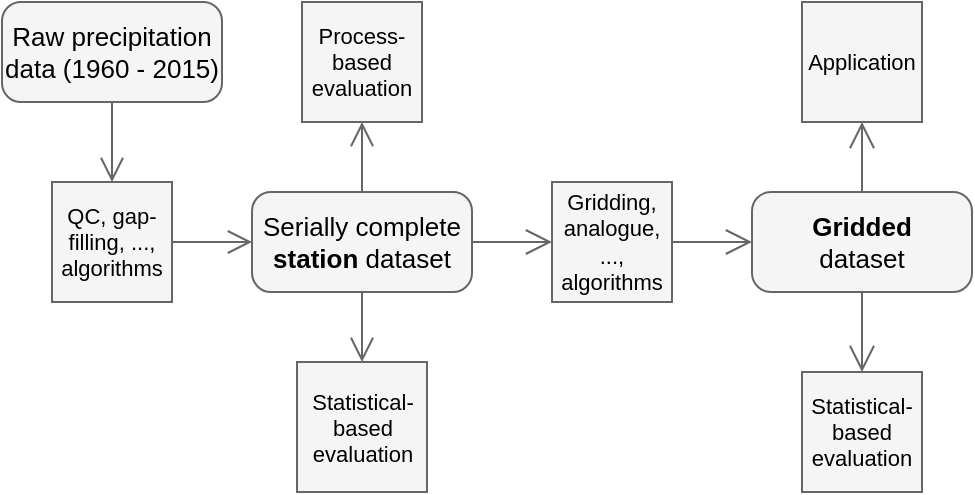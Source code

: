 <mxfile version="28.2.3">
  <diagram name="Page-1" id="iodKQMO5uXjkdH3vZC42">
    <mxGraphModel dx="1048" dy="603" grid="1" gridSize="10" guides="1" tooltips="1" connect="1" arrows="1" fold="1" page="1" pageScale="1" pageWidth="1200" pageHeight="400" math="0" shadow="0">
      <root>
        <mxCell id="0" />
        <mxCell id="1" parent="0" />
        <mxCell id="aUgIpS4Hvi0o-QrLZYzX-7" style="edgeStyle=orthogonalEdgeStyle;rounded=0;orthogonalLoop=1;jettySize=auto;html=1;fillColor=#f5f5f5;strokeColor=#666666;fontColor=#000000;endArrow=open;endFill=0;endSize=10;" parent="1" source="aUgIpS4Hvi0o-QrLZYzX-1" target="aUgIpS4Hvi0o-QrLZYzX-5" edge="1">
          <mxGeometry relative="1" as="geometry" />
        </mxCell>
        <mxCell id="aUgIpS4Hvi0o-QrLZYzX-1" value="Raw precipitation data (1960 - 2015)" style="rounded=1;whiteSpace=wrap;html=1;arcSize=19;fontSize=13;fillColor=#f5f5f5;fontColor=#000000;strokeColor=#666666;" parent="1" vertex="1">
          <mxGeometry x="75" y="80" width="110" height="50" as="geometry" />
        </mxCell>
        <mxCell id="aUgIpS4Hvi0o-QrLZYzX-12" style="edgeStyle=orthogonalEdgeStyle;rounded=0;orthogonalLoop=1;jettySize=auto;html=1;entryX=0.5;entryY=1;entryDx=0;entryDy=0;fillColor=#f5f5f5;strokeColor=#666666;fontColor=#000000;endArrow=open;endFill=0;endSize=10;" parent="1" source="aUgIpS4Hvi0o-QrLZYzX-3" target="aUgIpS4Hvi0o-QrLZYzX-11" edge="1">
          <mxGeometry relative="1" as="geometry" />
        </mxCell>
        <mxCell id="aUgIpS4Hvi0o-QrLZYzX-25" value="" style="edgeStyle=orthogonalEdgeStyle;rounded=0;orthogonalLoop=1;jettySize=auto;html=1;fillColor=#f5f5f5;strokeColor=#666666;endArrow=open;endFill=0;strokeWidth=1;endSize=11;" parent="1" source="aUgIpS4Hvi0o-QrLZYzX-3" target="aUgIpS4Hvi0o-QrLZYzX-19" edge="1">
          <mxGeometry relative="1" as="geometry" />
        </mxCell>
        <mxCell id="aUgIpS4Hvi0o-QrLZYzX-27" style="edgeStyle=orthogonalEdgeStyle;rounded=0;orthogonalLoop=1;jettySize=auto;html=1;entryX=0.5;entryY=0;entryDx=0;entryDy=0;fillColor=#f5f5f5;strokeColor=#666666;endArrow=open;endFill=0;endSize=10;" parent="1" source="aUgIpS4Hvi0o-QrLZYzX-3" target="aUgIpS4Hvi0o-QrLZYzX-10" edge="1">
          <mxGeometry relative="1" as="geometry" />
        </mxCell>
        <mxCell id="aUgIpS4Hvi0o-QrLZYzX-3" value="Serially complete &lt;b&gt;station&lt;/b&gt; dataset" style="rounded=1;whiteSpace=wrap;html=1;arcSize=19;fontSize=13;fillColor=#f5f5f5;fontColor=#000000;strokeColor=#666666;" parent="1" vertex="1">
          <mxGeometry x="200" y="175" width="110" height="50" as="geometry" />
        </mxCell>
        <mxCell id="aUgIpS4Hvi0o-QrLZYzX-8" style="edgeStyle=orthogonalEdgeStyle;rounded=0;orthogonalLoop=1;jettySize=auto;html=1;entryX=0;entryY=0.5;entryDx=0;entryDy=0;fillColor=#f5f5f5;strokeColor=#666666;fontColor=#000000;endArrow=open;endFill=0;endSize=10;" parent="1" source="aUgIpS4Hvi0o-QrLZYzX-5" target="aUgIpS4Hvi0o-QrLZYzX-3" edge="1">
          <mxGeometry relative="1" as="geometry" />
        </mxCell>
        <mxCell id="aUgIpS4Hvi0o-QrLZYzX-5" value="QC, gap-filling, ..., algorithms" style="whiteSpace=wrap;html=1;aspect=fixed;fontSize=11;fillColor=#f5f5f5;fontColor=#000000;strokeColor=#666666;" parent="1" vertex="1">
          <mxGeometry x="100" y="170" width="60" height="60" as="geometry" />
        </mxCell>
        <mxCell id="aUgIpS4Hvi0o-QrLZYzX-10" value="Statistical-based evaluation" style="whiteSpace=wrap;html=1;aspect=fixed;fontSize=11;fillColor=#f5f5f5;fontColor=#000000;strokeColor=#666666;" parent="1" vertex="1">
          <mxGeometry x="222.5" y="260" width="65" height="65" as="geometry" />
        </mxCell>
        <mxCell id="aUgIpS4Hvi0o-QrLZYzX-11" value="Process-based evaluation" style="whiteSpace=wrap;html=1;aspect=fixed;fontSize=11;fillColor=#f5f5f5;fontColor=#000000;strokeColor=#666666;" parent="1" vertex="1">
          <mxGeometry x="225" y="80" width="60" height="60" as="geometry" />
        </mxCell>
        <mxCell id="aUgIpS4Hvi0o-QrLZYzX-16" style="edgeStyle=orthogonalEdgeStyle;rounded=0;orthogonalLoop=1;jettySize=auto;html=1;entryX=0.5;entryY=0;entryDx=0;entryDy=0;fillColor=#f5f5f5;strokeColor=#666666;fontColor=#000000;endArrow=open;endFill=0;strokeWidth=1;endSize=11;" parent="1" source="aUgIpS4Hvi0o-QrLZYzX-13" target="aUgIpS4Hvi0o-QrLZYzX-15" edge="1">
          <mxGeometry relative="1" as="geometry" />
        </mxCell>
        <mxCell id="aUgIpS4Hvi0o-QrLZYzX-18" style="edgeStyle=orthogonalEdgeStyle;rounded=0;orthogonalLoop=1;jettySize=auto;html=1;entryX=0.5;entryY=1;entryDx=0;entryDy=0;fillColor=#f5f5f5;strokeColor=#666666;fontColor=#000000;endArrow=open;endFill=0;strokeWidth=1;endSize=11;" parent="1" source="aUgIpS4Hvi0o-QrLZYzX-13" target="aUgIpS4Hvi0o-QrLZYzX-17" edge="1">
          <mxGeometry relative="1" as="geometry" />
        </mxCell>
        <mxCell id="aUgIpS4Hvi0o-QrLZYzX-13" value="&lt;b&gt;Gridded&lt;/b&gt; &lt;br&gt;dataset" style="rounded=1;whiteSpace=wrap;html=1;arcSize=19;fontSize=13;fillColor=#f5f5f5;fontColor=#000000;strokeColor=#666666;" parent="1" vertex="1">
          <mxGeometry x="450" y="175" width="110" height="50" as="geometry" />
        </mxCell>
        <mxCell id="aUgIpS4Hvi0o-QrLZYzX-15" value="Statistical-based evaluation" style="whiteSpace=wrap;html=1;aspect=fixed;fontSize=11;fillColor=#f5f5f5;fontColor=#000000;strokeColor=#666666;" parent="1" vertex="1">
          <mxGeometry x="475" y="265" width="60" height="60" as="geometry" />
        </mxCell>
        <mxCell id="aUgIpS4Hvi0o-QrLZYzX-17" value="Application" style="whiteSpace=wrap;html=1;aspect=fixed;fontSize=11;fillColor=#f5f5f5;fontColor=#000000;strokeColor=#666666;" parent="1" vertex="1">
          <mxGeometry x="475" y="80" width="60" height="60" as="geometry" />
        </mxCell>
        <mxCell id="aUgIpS4Hvi0o-QrLZYzX-26" style="edgeStyle=orthogonalEdgeStyle;rounded=0;orthogonalLoop=1;jettySize=auto;html=1;entryX=0;entryY=0.5;entryDx=0;entryDy=0;fillColor=#f5f5f5;strokeColor=#666666;endArrow=open;endFill=0;strokeWidth=1;endSize=11;" parent="1" source="aUgIpS4Hvi0o-QrLZYzX-19" target="aUgIpS4Hvi0o-QrLZYzX-13" edge="1">
          <mxGeometry relative="1" as="geometry" />
        </mxCell>
        <mxCell id="aUgIpS4Hvi0o-QrLZYzX-19" value="Gridding, analogue, ..., algorithms" style="whiteSpace=wrap;html=1;aspect=fixed;fontSize=11;fillColor=#f5f5f5;fontColor=#000000;strokeColor=#666666;" parent="1" vertex="1">
          <mxGeometry x="350" y="170" width="60" height="60" as="geometry" />
        </mxCell>
      </root>
    </mxGraphModel>
  </diagram>
</mxfile>
